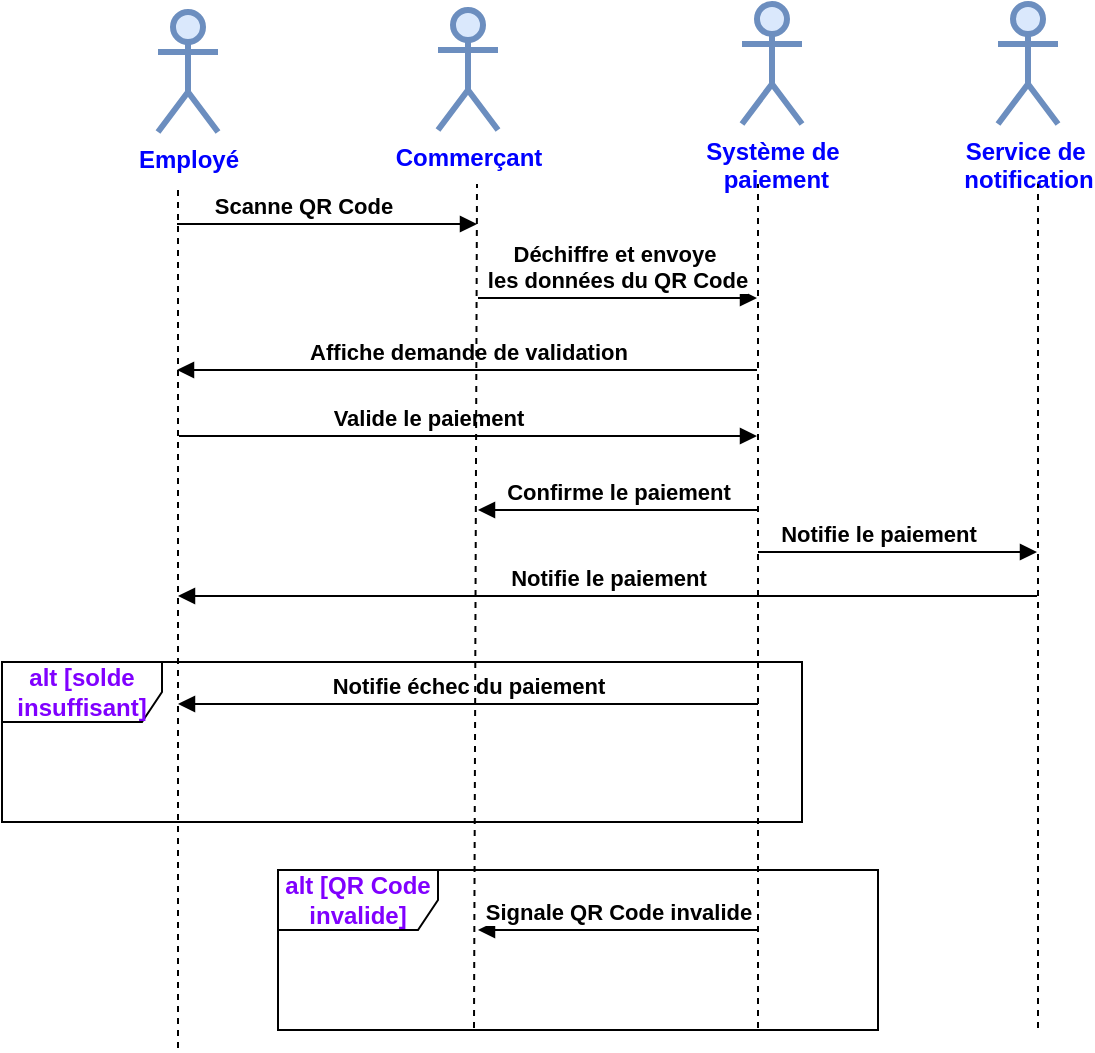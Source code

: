 <mxfile version="26.0.16">
  <diagram name="Page-1" id="2YBvvXClWsGukQMizWep">
    <mxGraphModel dx="1050" dy="566" grid="1" gridSize="10" guides="1" tooltips="1" connect="1" arrows="1" fold="1" page="1" pageScale="1" pageWidth="850" pageHeight="1100" math="0" shadow="0">
      <root>
        <mxCell id="0" />
        <mxCell id="1" parent="0" />
        <mxCell id="7v53NaT3A0fcUe7yKv---6" value="Scanne QR Code&amp;nbsp;" style="html=1;verticalAlign=bottom;endArrow=block;curved=0;rounded=0;fontStyle=1" parent="1" edge="1">
          <mxGeometry x="-0.14" width="80" relative="1" as="geometry">
            <mxPoint x="201.5" y="118" as="sourcePoint" />
            <mxPoint x="351.5" y="118" as="targetPoint" />
            <mxPoint as="offset" />
          </mxGeometry>
        </mxCell>
        <mxCell id="7v53NaT3A0fcUe7yKv---7" value="&lt;div&gt;Déchiffre et envoye&lt;/div&gt;&lt;div&gt;&amp;nbsp;les données du QR Code&lt;/div&gt;" style="html=1;verticalAlign=bottom;endArrow=block;curved=0;rounded=0;fontStyle=1" parent="1" edge="1">
          <mxGeometry x="-0.025" width="80" relative="1" as="geometry">
            <mxPoint x="352" y="155" as="sourcePoint" />
            <mxPoint x="491.5" y="155" as="targetPoint" />
            <mxPoint as="offset" />
          </mxGeometry>
        </mxCell>
        <mxCell id="7v53NaT3A0fcUe7yKv---8" value="Affiche demande de validation" style="html=1;verticalAlign=bottom;endArrow=block;curved=0;rounded=0;fontStyle=1" parent="1" edge="1">
          <mxGeometry width="80" relative="1" as="geometry">
            <mxPoint x="491.5" y="191" as="sourcePoint" />
            <mxPoint x="201.5" y="191" as="targetPoint" />
            <mxPoint as="offset" />
          </mxGeometry>
        </mxCell>
        <mxCell id="7v53NaT3A0fcUe7yKv---9" value="Valide le paiement" style="html=1;verticalAlign=bottom;endArrow=block;curved=0;rounded=0;fontStyle=1" parent="1" edge="1">
          <mxGeometry x="-0.14" width="80" relative="1" as="geometry">
            <mxPoint x="202.5" y="224" as="sourcePoint" />
            <mxPoint x="491.5" y="224" as="targetPoint" />
            <mxPoint as="offset" />
          </mxGeometry>
        </mxCell>
        <mxCell id="7v53NaT3A0fcUe7yKv---11" value="Confirme le paiement" style="html=1;verticalAlign=bottom;endArrow=block;curved=0;rounded=0;fontStyle=1" parent="1" edge="1">
          <mxGeometry width="80" relative="1" as="geometry">
            <mxPoint x="492" y="261" as="sourcePoint" />
            <mxPoint x="352" y="261" as="targetPoint" />
            <mxPoint as="offset" />
          </mxGeometry>
        </mxCell>
        <mxCell id="7v53NaT3A0fcUe7yKv---12" value="Notifie le paiement" style="html=1;verticalAlign=bottom;endArrow=block;curved=0;rounded=0;fontStyle=1" parent="1" edge="1">
          <mxGeometry x="-0.14" width="80" relative="1" as="geometry">
            <mxPoint x="492" y="282" as="sourcePoint" />
            <mxPoint x="631.5" y="282" as="targetPoint" />
            <mxPoint as="offset" />
          </mxGeometry>
        </mxCell>
        <mxCell id="7v53NaT3A0fcUe7yKv---13" value="Notifie le paiement" style="html=1;verticalAlign=bottom;endArrow=block;curved=0;rounded=0;fontStyle=1" parent="1" edge="1">
          <mxGeometry width="80" relative="1" as="geometry">
            <mxPoint x="631.5" y="304" as="sourcePoint" />
            <mxPoint x="202" y="304" as="targetPoint" />
            <mxPoint as="offset" />
          </mxGeometry>
        </mxCell>
        <mxCell id="7v53NaT3A0fcUe7yKv---14" value="alt [solde insuffisant]" style="shape=umlFrame;whiteSpace=wrap;html=1;pointerEvents=0;width=80;height=30;fontStyle=1;fontColor=light-dark(#8000ff, #ededed);" parent="1" vertex="1">
          <mxGeometry x="114" y="337" width="400" height="80" as="geometry" />
        </mxCell>
        <mxCell id="7v53NaT3A0fcUe7yKv---15" value="Notifie échec du paiement" style="html=1;verticalAlign=bottom;endArrow=block;curved=0;rounded=0;fontStyle=1" parent="1" edge="1">
          <mxGeometry width="80" relative="1" as="geometry">
            <mxPoint x="492" y="358" as="sourcePoint" />
            <mxPoint x="202" y="358" as="targetPoint" />
            <mxPoint as="offset" />
          </mxGeometry>
        </mxCell>
        <mxCell id="7v53NaT3A0fcUe7yKv---17" value="alt [QR Code invalide]" style="shape=umlFrame;whiteSpace=wrap;html=1;pointerEvents=0;width=80;height=30;fontStyle=1;fontColor=light-dark(#8000ff, #ededed);" parent="1" vertex="1">
          <mxGeometry x="252" y="441" width="300" height="80" as="geometry" />
        </mxCell>
        <mxCell id="7v53NaT3A0fcUe7yKv---18" value="Signale QR Code invalide" style="html=1;verticalAlign=bottom;endArrow=block;curved=0;rounded=0;fontStyle=1" parent="1" edge="1">
          <mxGeometry width="80" relative="1" as="geometry">
            <mxPoint x="492" y="471" as="sourcePoint" />
            <mxPoint x="352" y="471" as="targetPoint" />
            <mxPoint as="offset" />
          </mxGeometry>
        </mxCell>
        <mxCell id="7v53NaT3A0fcUe7yKv---19" value="Employé " style="shape=umlActor;verticalLabelPosition=bottom;verticalAlign=top;html=1;fillColor=#dae8fc;strokeColor=#6c8ebf;strokeWidth=3;fontStyle=1;fontColor=light-dark(#0000ff, #ededed);" parent="1" vertex="1">
          <mxGeometry x="192" y="12" width="30" height="60" as="geometry" />
        </mxCell>
        <mxCell id="7v53NaT3A0fcUe7yKv---20" value="Commerçant" style="shape=umlActor;verticalLabelPosition=bottom;verticalAlign=top;html=1;fillColor=#dae8fc;strokeColor=#6c8ebf;strokeWidth=3;fontStyle=1;fontColor=light-dark(#0000ff, #ededed);" parent="1" vertex="1">
          <mxGeometry x="332" y="11" width="30" height="60" as="geometry" />
        </mxCell>
        <mxCell id="7v53NaT3A0fcUe7yKv---21" value="&lt;div&gt;Système de&lt;/div&gt;&lt;div&gt;&amp;nbsp;paiement&lt;/div&gt;" style="shape=umlActor;verticalLabelPosition=bottom;verticalAlign=top;html=1;fillColor=#dae8fc;strokeColor=#6c8ebf;fontStyle=1;strokeWidth=3;fontColor=light-dark(#0000ff, #ededed);" parent="1" vertex="1">
          <mxGeometry x="484" y="8" width="30" height="60" as="geometry" />
        </mxCell>
        <mxCell id="7v53NaT3A0fcUe7yKv---23" value="&lt;div&gt;Service de&amp;nbsp;&lt;/div&gt;&lt;div&gt;notification&lt;/div&gt;" style="shape=umlActor;verticalLabelPosition=bottom;verticalAlign=top;html=1;fillColor=#dae8fc;strokeColor=#6c8ebf;strokeWidth=3;fontStyle=1;fontColor=light-dark(#0000ff, #ededed);" parent="1" vertex="1">
          <mxGeometry x="612" y="8" width="30" height="60" as="geometry" />
        </mxCell>
        <mxCell id="bozVaLSU8zzUw8wUbu3L-1" value="" style="endArrow=none;dashed=1;html=1;rounded=0;fontStyle=1" parent="1" edge="1">
          <mxGeometry width="50" height="50" relative="1" as="geometry">
            <mxPoint x="492" y="520" as="sourcePoint" />
            <mxPoint x="492" y="98" as="targetPoint" />
          </mxGeometry>
        </mxCell>
        <mxCell id="bozVaLSU8zzUw8wUbu3L-2" value="" style="endArrow=none;dashed=1;html=1;rounded=0;fontStyle=1" parent="1" edge="1">
          <mxGeometry width="50" height="50" relative="1" as="geometry">
            <mxPoint x="632" y="520" as="sourcePoint" />
            <mxPoint x="632" y="98" as="targetPoint" />
          </mxGeometry>
        </mxCell>
        <mxCell id="bozVaLSU8zzUw8wUbu3L-3" value="" style="endArrow=none;dashed=1;html=1;rounded=0;fontStyle=1" parent="1" edge="1">
          <mxGeometry width="50" height="50" relative="1" as="geometry">
            <mxPoint x="350" y="520" as="sourcePoint" />
            <mxPoint x="351.5" y="98" as="targetPoint" />
          </mxGeometry>
        </mxCell>
        <mxCell id="bozVaLSU8zzUw8wUbu3L-4" value="" style="endArrow=none;dashed=1;html=1;rounded=0;fontStyle=1" parent="1" edge="1">
          <mxGeometry width="50" height="50" relative="1" as="geometry">
            <mxPoint x="202" y="530" as="sourcePoint" />
            <mxPoint x="202" y="98" as="targetPoint" />
          </mxGeometry>
        </mxCell>
      </root>
    </mxGraphModel>
  </diagram>
</mxfile>

